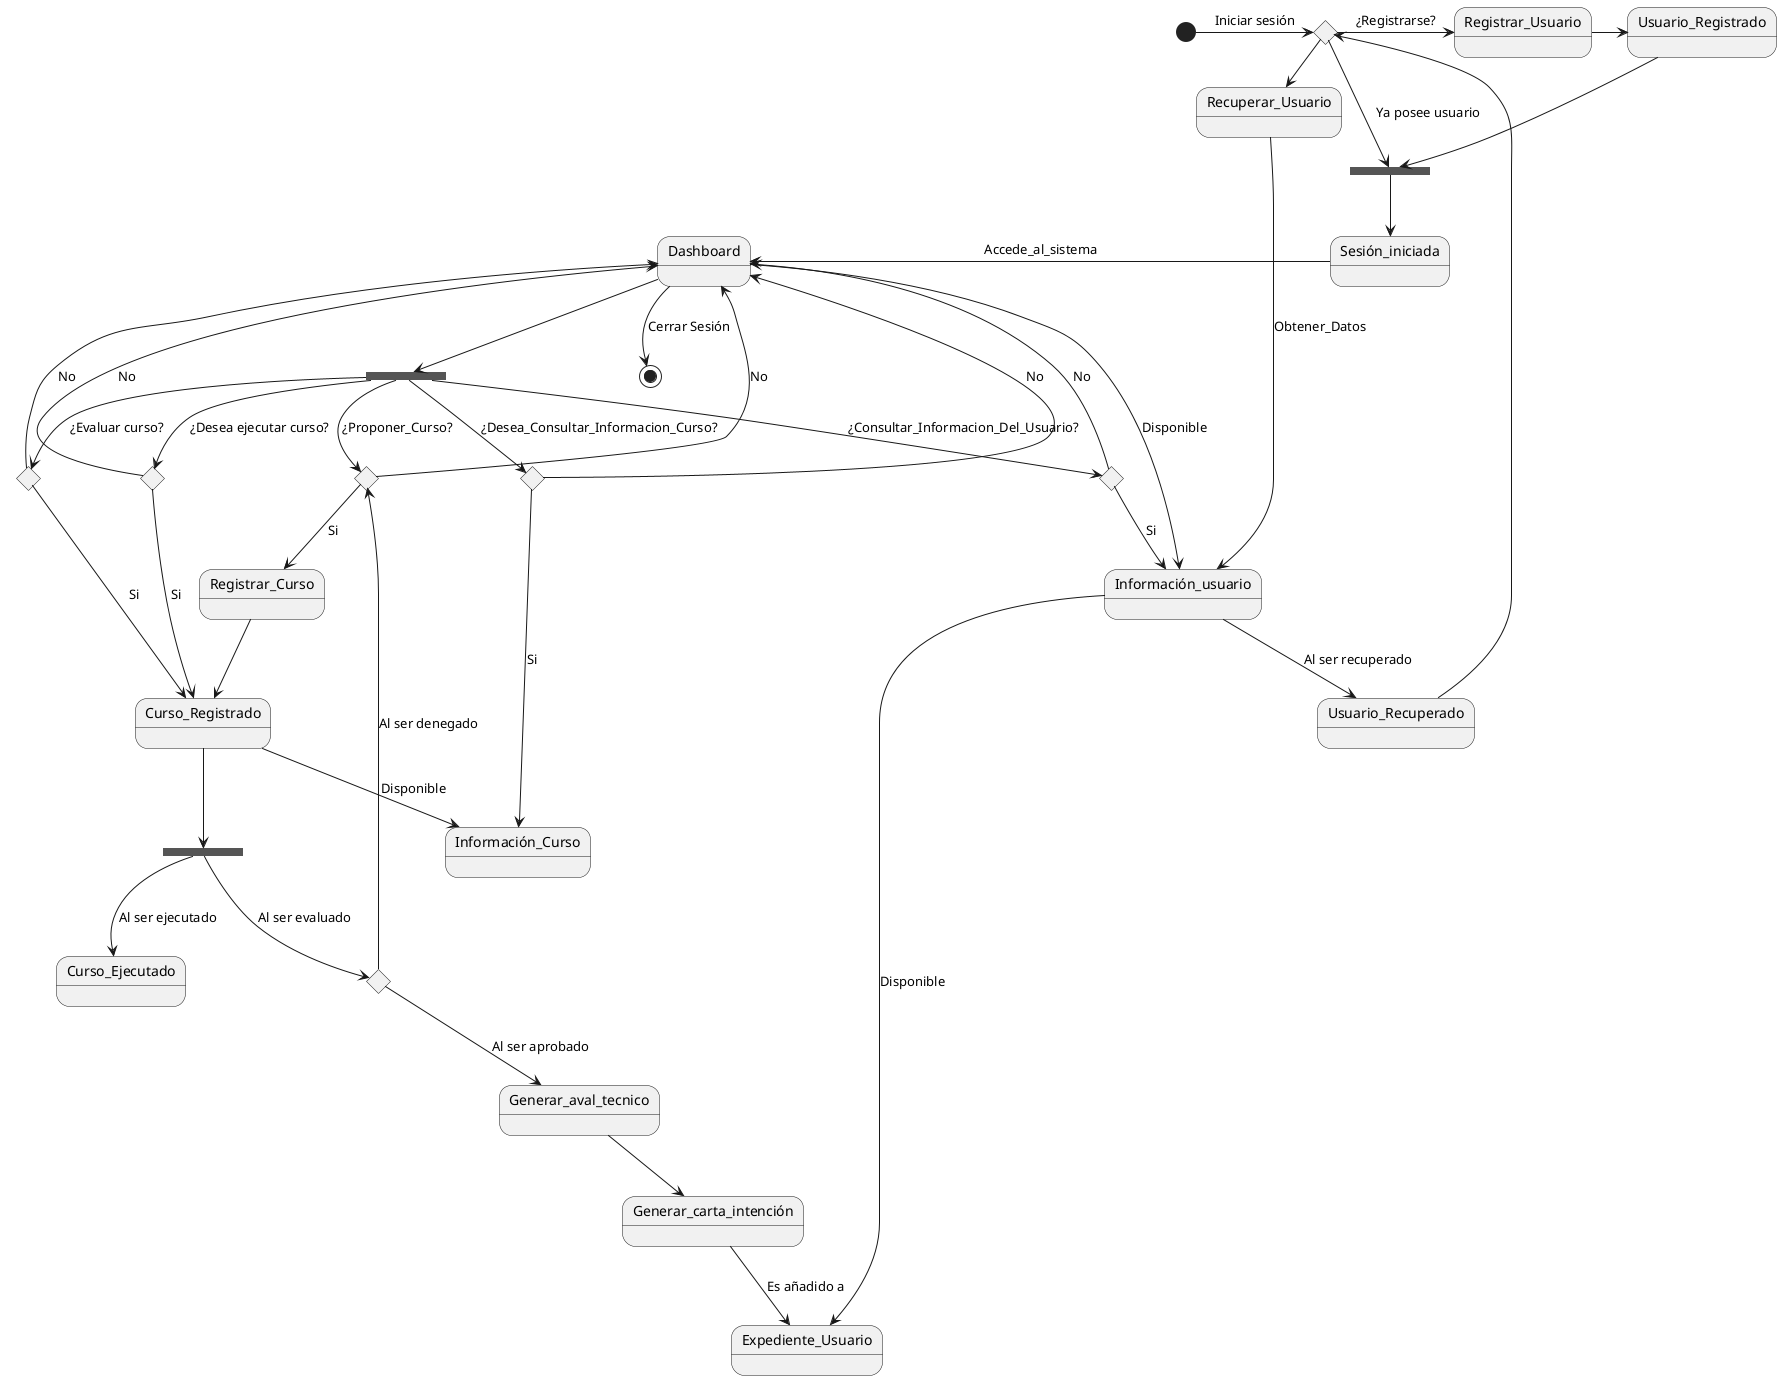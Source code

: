 @startuml Casos_Final
state fork1 <<fork>>
state fork2 <<fork>>
state fork3 <<fork>>
state Opcion1 <<choice>>
state Opcion2 <<choice>>
state Opcion3 <<choice>>
state Opcion4 <<choice>>
state Opcion5 <<choice>>
state Opcion6 <<choice>>
state Opcion7 <<choice>>

[*] -> Opcion1 : Iniciar sesión
Opcion1 -> Registrar_Usuario : ¿Registrarse?
Registrar_Usuario -> Usuario_Registrado 
Usuario_Registrado --> fork1
Opcion1 -> Recuperar_Usuario : ¿Recuperar usuario?
Opcion1 -> fork1 : Ya posee usuario
Recuperar_Usuario --> Información_usuario : Obtener_Datos
Información_usuario --> Usuario_Recuperado : Al ser recuperado
Usuario_Recuperado --> Opcion1
fork1 --> Sesión_iniciada
Sesión_iniciada -> Dashboard : Accede_al_sistema
Dashboard --> Información_usuario: Disponible
Información_usuario -> Expediente_Usuario : Disponible
Dashboard --> fork2
fork2 --> Opcion2: ¿Consultar_Informacion_Del_Usuario?
Opcion2--> Información_usuario: Si
Opcion2-> Dashboard : No
fork2 --> Opcion3 : ¿Proponer_Curso?
Opcion3 --> Registrar_Curso : Si
Opcion3 -> Dashboard: No
Registrar_Curso --> Curso_Registrado
Curso_Registrado --> Información_Curso: Disponible
fork2 -->Opcion4: ¿Evaluar curso?
Opcion4 --> Dashboard: No
Opcion4 --> Curso_Registrado: Si
Curso_Registrado --> fork3
fork3 --> Opcion5 : Al ser evaluado
Opcion5 --> Generar_aval_tecnico : Al ser aprobado
Generar_aval_tecnico --> Generar_carta_intención
Generar_carta_intención --> Expediente_Usuario : Es añadido a
Opcion5 --> Opcion3 : Al ser denegado
fork2 -->Opcion6 : ¿Desea_Consultar_Informacion_Curso?
Opcion6 --> Información_Curso : Si
Opcion6 --> Dashboard: No
fork2 --> Opcion7 : ¿Desea ejecutar curso?
Opcion7 --> Curso_Registrado :Si
fork3 --> Curso_Ejecutado : Al ser ejecutado
Opcion7 -->Dashboard :No 
Dashboard --> [*] : Cerrar Sesión
@endl
